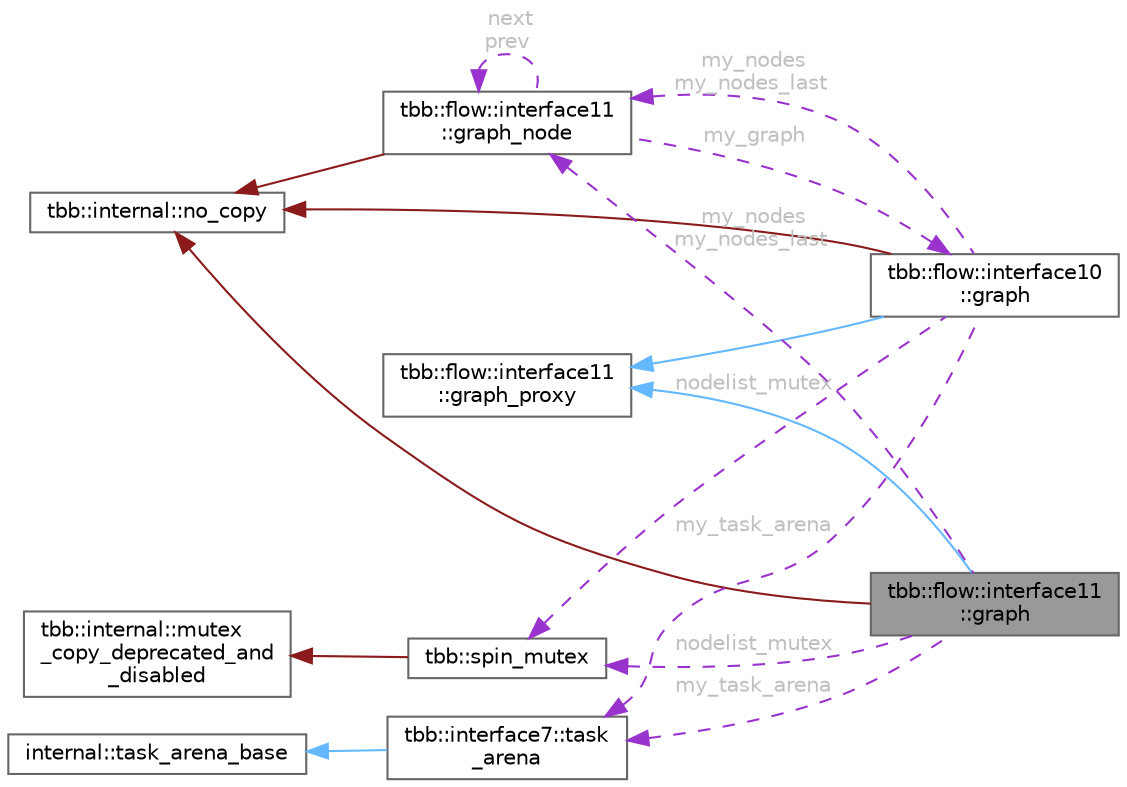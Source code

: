 digraph "tbb::flow::interface11::graph"
{
 // LATEX_PDF_SIZE
  bgcolor="transparent";
  edge [fontname=Helvetica,fontsize=10,labelfontname=Helvetica,labelfontsize=10];
  node [fontname=Helvetica,fontsize=10,shape=box,height=0.2,width=0.4];
  rankdir="LR";
  Node1 [id="Node000001",label="tbb::flow::interface11\l::graph",height=0.2,width=0.4,color="gray40", fillcolor="grey60", style="filled", fontcolor="black",tooltip="The graph class"];
  Node2 -> Node1 [id="edge16_Node000001_Node000002",dir="back",color="firebrick4",style="solid",tooltip=" "];
  Node2 [id="Node000002",label="tbb::internal::no_copy",height=0.2,width=0.4,color="gray40", fillcolor="white", style="filled",tooltip=" "];
  Node3 -> Node1 [id="edge17_Node000001_Node000003",dir="back",color="steelblue1",style="solid",tooltip=" "];
  Node3 [id="Node000003",label="tbb::flow::interface11\l::graph_proxy",height=0.2,width=0.4,color="gray40", fillcolor="white", style="filled",URL="$classtbb_1_1flow_1_1interface11_1_1graph__proxy.html",tooltip="Pure virtual template classes that define interfaces for async communication"];
  Node4 -> Node1 [id="edge18_Node000001_Node000004",dir="back",color="darkorchid3",style="dashed",tooltip=" ",label=" my_nodes\nmy_nodes_last",fontcolor="grey" ];
  Node4 [id="Node000004",label="tbb::flow::interface11\l::graph_node",height=0.2,width=0.4,color="gray40", fillcolor="white", style="filled",URL="$classtbb_1_1flow_1_1interface11_1_1graph__node.html",tooltip="The base of all graph nodes."];
  Node2 -> Node4 [id="edge19_Node000004_Node000002",dir="back",color="firebrick4",style="solid",tooltip=" "];
  Node5 -> Node4 [id="edge20_Node000004_Node000005",dir="back",color="darkorchid3",style="dashed",tooltip=" ",label=" my_graph",fontcolor="grey" ];
  Node5 [id="Node000005",label="tbb::flow::interface10\l::graph",height=0.2,width=0.4,color="gray40", fillcolor="white", style="filled",URL="$classtbb_1_1flow_1_1interface10_1_1graph.html",tooltip="The graph class"];
  Node2 -> Node5 [id="edge21_Node000005_Node000002",dir="back",color="firebrick4",style="solid",tooltip=" "];
  Node3 -> Node5 [id="edge22_Node000005_Node000003",dir="back",color="steelblue1",style="solid",tooltip=" "];
  Node4 -> Node5 [id="edge23_Node000005_Node000004",dir="back",color="darkorchid3",style="dashed",tooltip=" ",label=" my_nodes\nmy_nodes_last",fontcolor="grey" ];
  Node6 -> Node5 [id="edge24_Node000005_Node000006",dir="back",color="darkorchid3",style="dashed",tooltip=" ",label=" nodelist_mutex",fontcolor="grey" ];
  Node6 [id="Node000006",label="tbb::spin_mutex",height=0.2,width=0.4,color="gray40", fillcolor="white", style="filled",URL="$classtbb_1_1spin__mutex.html",tooltip="A lock that occupies a single byte."];
  Node7 -> Node6 [id="edge25_Node000006_Node000007",dir="back",color="firebrick4",style="solid",tooltip=" "];
  Node7 [id="Node000007",label="tbb::internal::mutex\l_copy_deprecated_and\l_disabled",height=0.2,width=0.4,color="gray40", fillcolor="white", style="filled",tooltip=" "];
  Node8 -> Node5 [id="edge26_Node000005_Node000008",dir="back",color="darkorchid3",style="dashed",tooltip=" ",label=" my_task_arena",fontcolor="grey" ];
  Node8 [id="Node000008",label="tbb::interface7::task\l_arena",height=0.2,width=0.4,color="gray40", fillcolor="white", style="filled",URL="$classtbb_1_1interface7_1_1task__arena.html",tooltip=" "];
  Node9 -> Node8 [id="edge27_Node000008_Node000009",dir="back",color="steelblue1",style="solid",tooltip=" "];
  Node9 [id="Node000009",label="internal::task_arena_base",height=0.2,width=0.4,color="gray40", fillcolor="white", style="filled",tooltip=" "];
  Node4 -> Node4 [id="edge28_Node000004_Node000004",dir="back",color="darkorchid3",style="dashed",tooltip=" ",label=" next\nprev",fontcolor="grey" ];
  Node6 -> Node1 [id="edge29_Node000001_Node000006",dir="back",color="darkorchid3",style="dashed",tooltip=" ",label=" nodelist_mutex",fontcolor="grey" ];
  Node8 -> Node1 [id="edge30_Node000001_Node000008",dir="back",color="darkorchid3",style="dashed",tooltip=" ",label=" my_task_arena",fontcolor="grey" ];
}
